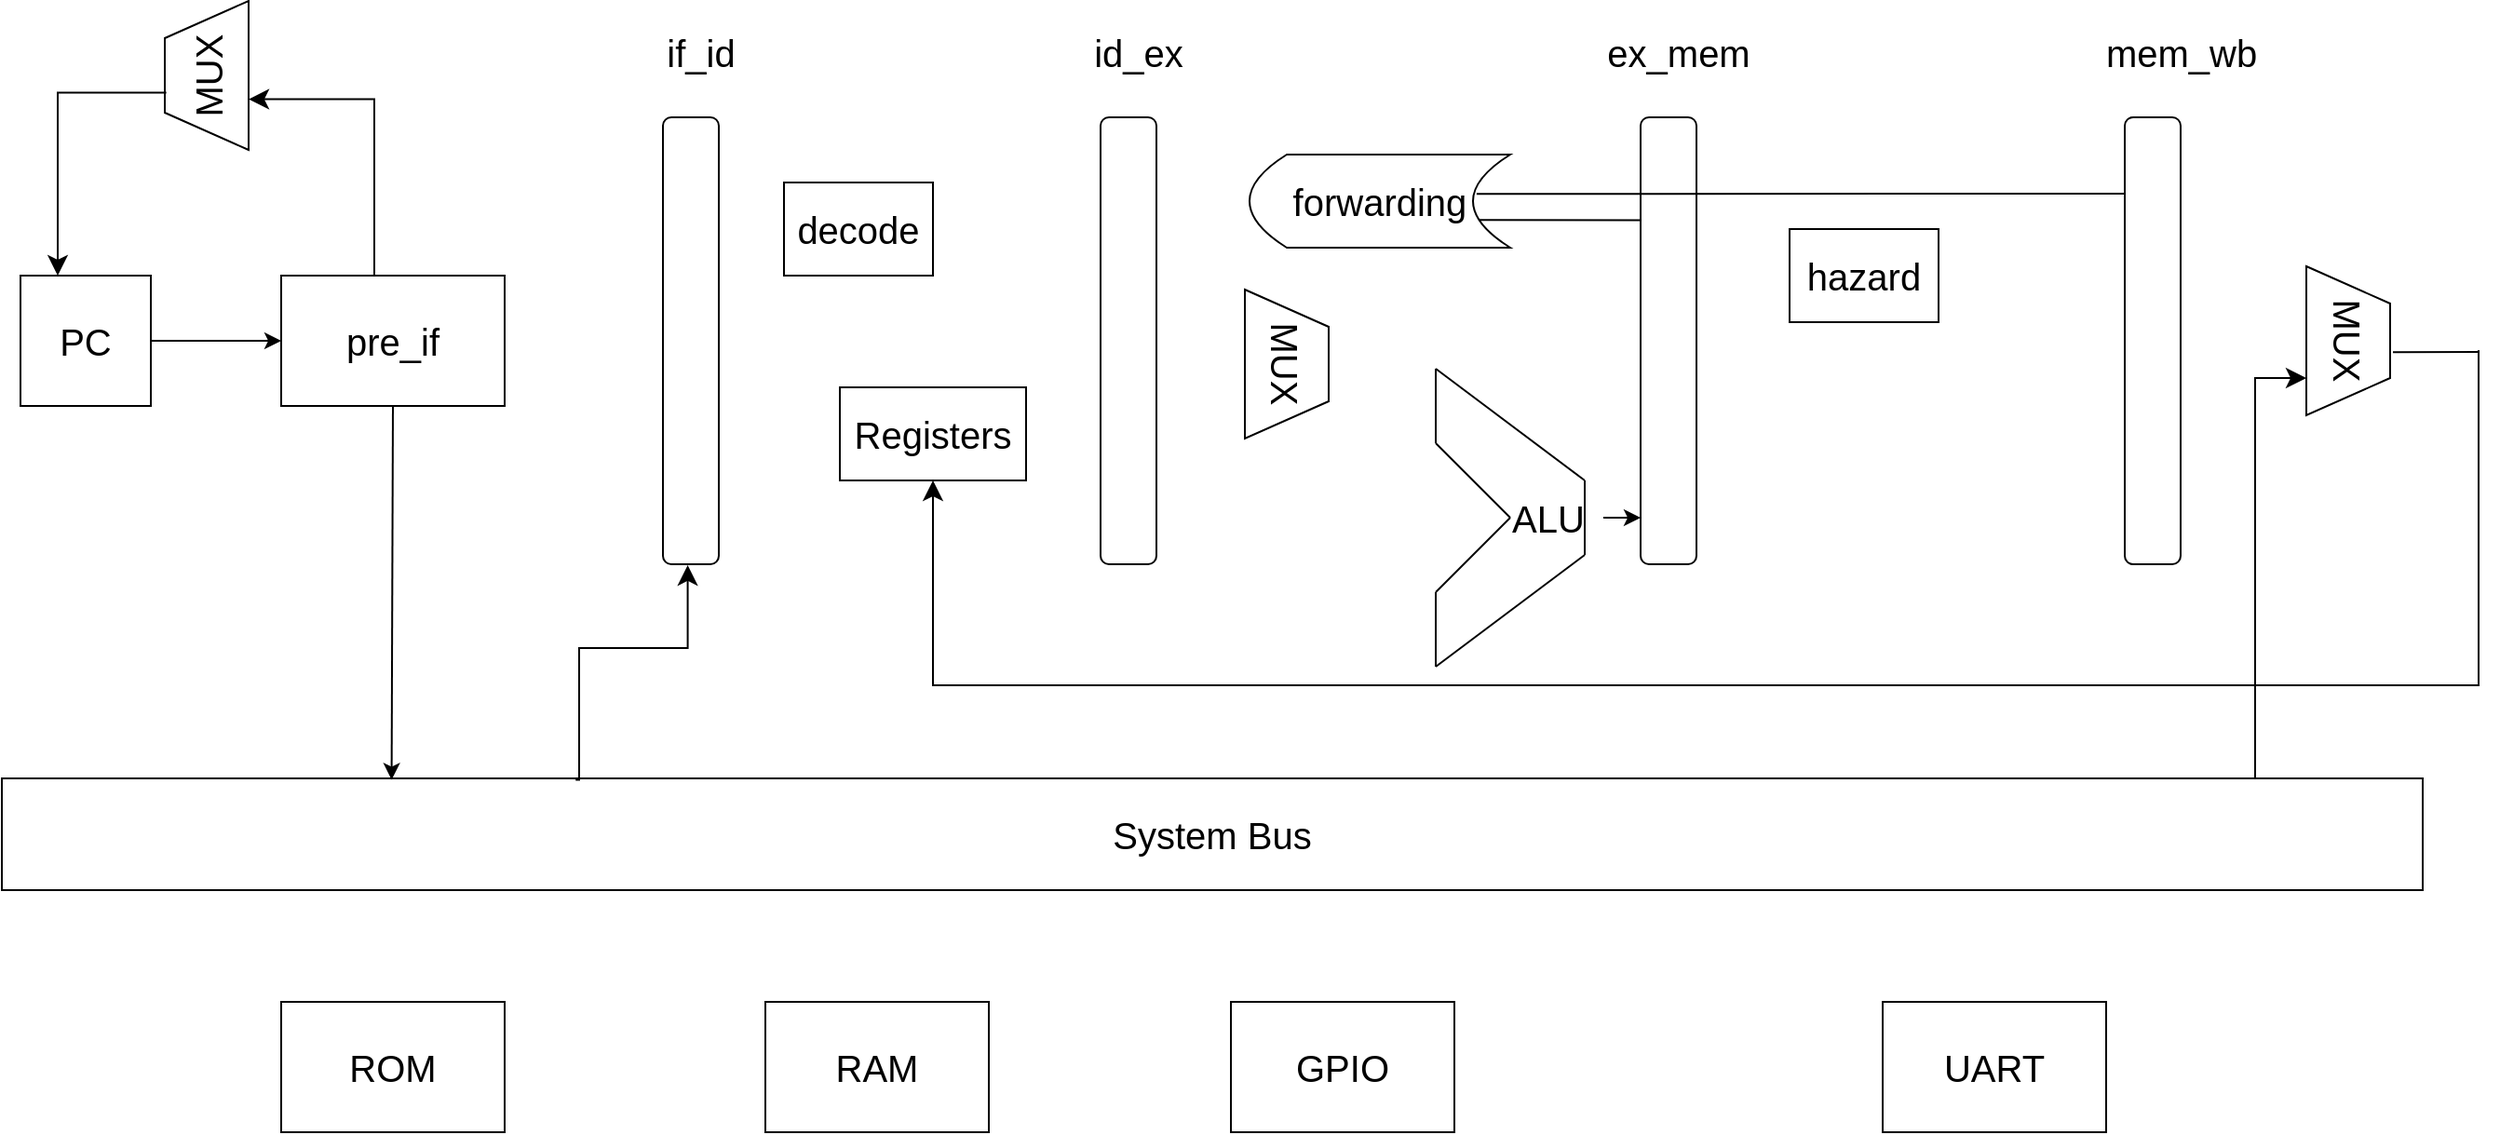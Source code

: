 <mxfile>
    <diagram id="7DqtxOf4fQ7l3X7-gScf" name="Page-1">
        <mxGraphModel dx="604" dy="403" grid="1" gridSize="10" guides="1" tooltips="1" connect="1" arrows="1" fold="1" page="1" pageScale="1" pageWidth="850" pageHeight="1100" math="0" shadow="0">
            <root>
                <mxCell id="0"/>
                <mxCell id="1" parent="0"/>
                <mxCell id="2" value="PC" style="whiteSpace=wrap;html=1;aspect=fixed;spacing=2;fontSize=20;" vertex="1" parent="1">
                    <mxGeometry x="80" y="590" width="70" height="70" as="geometry"/>
                </mxCell>
                <mxCell id="3" value="pre_if" style="rounded=0;whiteSpace=wrap;html=1;fontSize=20;" vertex="1" parent="1">
                    <mxGeometry x="220" y="590" width="120" height="70" as="geometry"/>
                </mxCell>
                <mxCell id="5" value="" style="rounded=1;whiteSpace=wrap;html=1;fontSize=20;" vertex="1" parent="1">
                    <mxGeometry x="425" y="505" width="30" height="240" as="geometry"/>
                </mxCell>
                <mxCell id="6" value="" style="rounded=1;whiteSpace=wrap;html=1;fontSize=20;" vertex="1" parent="1">
                    <mxGeometry x="660" y="505" width="30" height="240" as="geometry"/>
                </mxCell>
                <mxCell id="7" value="" style="rounded=1;whiteSpace=wrap;html=1;fontSize=20;" vertex="1" parent="1">
                    <mxGeometry x="950" y="505" width="30" height="240" as="geometry"/>
                </mxCell>
                <mxCell id="8" value="" style="rounded=1;whiteSpace=wrap;html=1;fontSize=20;" vertex="1" parent="1">
                    <mxGeometry x="1210" y="505" width="30" height="240" as="geometry"/>
                </mxCell>
                <mxCell id="9" value="System Bus" style="rounded=0;whiteSpace=wrap;html=1;fontSize=20;" vertex="1" parent="1">
                    <mxGeometry x="70" y="860" width="1300" height="60" as="geometry"/>
                </mxCell>
                <mxCell id="10" value="decode" style="rounded=0;whiteSpace=wrap;html=1;fontSize=20;" vertex="1" parent="1">
                    <mxGeometry x="490" y="540" width="80" height="50" as="geometry"/>
                </mxCell>
                <mxCell id="11" value="Registers" style="rounded=0;whiteSpace=wrap;html=1;fontSize=20;" vertex="1" parent="1">
                    <mxGeometry x="520" y="650" width="100" height="50" as="geometry"/>
                </mxCell>
                <mxCell id="12" value="forwarding" style="shape=dataStorage;whiteSpace=wrap;html=1;fixedSize=1;fontSize=20;" vertex="1" parent="1">
                    <mxGeometry x="740" y="525" width="140" height="50" as="geometry"/>
                </mxCell>
                <mxCell id="15" value="hazard" style="rounded=0;whiteSpace=wrap;html=1;fontSize=20;" vertex="1" parent="1">
                    <mxGeometry x="1030" y="565" width="80" height="50" as="geometry"/>
                </mxCell>
                <mxCell id="17" value="MUX" style="shape=trapezoid;perimeter=trapezoidPerimeter;whiteSpace=wrap;html=1;fixedSize=1;fontSize=20;rotation=-90;" vertex="1" parent="1">
                    <mxGeometry x="140" y="460" width="80" height="45" as="geometry"/>
                </mxCell>
                <mxCell id="18" value="MUX" style="shape=trapezoid;perimeter=trapezoidPerimeter;whiteSpace=wrap;html=1;fixedSize=1;fontSize=20;rotation=90;" vertex="1" parent="1">
                    <mxGeometry x="720" y="615" width="80" height="45" as="geometry"/>
                </mxCell>
                <mxCell id="61" value="" style="endArrow=none;html=1;fontSize=20;" edge="1" parent="1">
                    <mxGeometry width="50" height="50" relative="1" as="geometry">
                        <mxPoint x="840" y="680" as="sourcePoint"/>
                        <mxPoint x="840" y="640" as="targetPoint"/>
                    </mxGeometry>
                </mxCell>
                <mxCell id="62" value="" style="endArrow=none;html=1;fontSize=20;" edge="1" parent="1">
                    <mxGeometry width="50" height="50" relative="1" as="geometry">
                        <mxPoint x="880" y="720" as="sourcePoint"/>
                        <mxPoint x="840" y="680" as="targetPoint"/>
                    </mxGeometry>
                </mxCell>
                <mxCell id="63" value="" style="endArrow=none;html=1;fontSize=20;" edge="1" parent="1">
                    <mxGeometry width="50" height="50" relative="1" as="geometry">
                        <mxPoint x="840" y="640" as="sourcePoint"/>
                        <mxPoint x="920" y="700" as="targetPoint"/>
                    </mxGeometry>
                </mxCell>
                <mxCell id="64" value="" style="endArrow=none;html=1;fontSize=20;" edge="1" parent="1">
                    <mxGeometry width="50" height="50" relative="1" as="geometry">
                        <mxPoint x="840" y="800" as="sourcePoint"/>
                        <mxPoint x="840" y="760" as="targetPoint"/>
                    </mxGeometry>
                </mxCell>
                <mxCell id="65" value="" style="endArrow=none;html=1;fontSize=20;" edge="1" parent="1">
                    <mxGeometry width="50" height="50" relative="1" as="geometry">
                        <mxPoint x="840" y="760" as="sourcePoint"/>
                        <mxPoint x="880" y="720" as="targetPoint"/>
                    </mxGeometry>
                </mxCell>
                <mxCell id="66" value="" style="endArrow=none;html=1;fontSize=20;" edge="1" parent="1">
                    <mxGeometry width="50" height="50" relative="1" as="geometry">
                        <mxPoint x="840" y="800" as="sourcePoint"/>
                        <mxPoint x="920" y="740" as="targetPoint"/>
                    </mxGeometry>
                </mxCell>
                <mxCell id="67" value="" style="endArrow=none;html=1;fontSize=20;" edge="1" parent="1">
                    <mxGeometry width="50" height="50" relative="1" as="geometry">
                        <mxPoint x="920" y="740" as="sourcePoint"/>
                        <mxPoint x="920" y="700" as="targetPoint"/>
                    </mxGeometry>
                </mxCell>
                <mxCell id="68" value="MUX" style="shape=trapezoid;perimeter=trapezoidPerimeter;whiteSpace=wrap;html=1;fixedSize=1;fontSize=20;rotation=90;" vertex="1" parent="1">
                    <mxGeometry x="1290" y="602.5" width="80" height="45" as="geometry"/>
                </mxCell>
                <mxCell id="69" value="ROM" style="rounded=0;whiteSpace=wrap;html=1;fontSize=20;" vertex="1" parent="1">
                    <mxGeometry x="220" y="980" width="120" height="70" as="geometry"/>
                </mxCell>
                <mxCell id="70" value="RAM" style="rounded=0;whiteSpace=wrap;html=1;fontSize=20;" vertex="1" parent="1">
                    <mxGeometry x="480" y="980" width="120" height="70" as="geometry"/>
                </mxCell>
                <mxCell id="71" value="GPIO" style="rounded=0;whiteSpace=wrap;html=1;fontSize=20;" vertex="1" parent="1">
                    <mxGeometry x="730" y="980" width="120" height="70" as="geometry"/>
                </mxCell>
                <mxCell id="72" value="UART" style="rounded=0;whiteSpace=wrap;html=1;fontSize=20;" vertex="1" parent="1">
                    <mxGeometry x="1080" y="980" width="120" height="70" as="geometry"/>
                </mxCell>
                <mxCell id="73" value="ALU" style="text;html=1;align=center;verticalAlign=middle;resizable=0;points=[];autosize=1;strokeColor=none;fillColor=none;fontSize=20;" vertex="1" parent="1">
                    <mxGeometry x="870" y="700" width="60" height="40" as="geometry"/>
                </mxCell>
                <mxCell id="74" value="mem_wb" style="text;html=1;align=center;verticalAlign=middle;resizable=0;points=[];autosize=1;strokeColor=none;fillColor=none;fontSize=20;" vertex="1" parent="1">
                    <mxGeometry x="1190" y="450" width="100" height="40" as="geometry"/>
                </mxCell>
                <mxCell id="75" value="ex_mem" style="text;html=1;align=center;verticalAlign=middle;resizable=0;points=[];autosize=1;strokeColor=none;fillColor=none;fontSize=20;" vertex="1" parent="1">
                    <mxGeometry x="920" y="450" width="100" height="40" as="geometry"/>
                </mxCell>
                <mxCell id="76" value="id_ex" style="text;html=1;align=center;verticalAlign=middle;resizable=0;points=[];autosize=1;strokeColor=none;fillColor=none;fontSize=20;" vertex="1" parent="1">
                    <mxGeometry x="645" y="450" width="70" height="40" as="geometry"/>
                </mxCell>
                <mxCell id="77" value="if_id" style="text;html=1;align=center;verticalAlign=middle;resizable=0;points=[];autosize=1;strokeColor=none;fillColor=none;fontSize=20;" vertex="1" parent="1">
                    <mxGeometry x="415" y="450" width="60" height="40" as="geometry"/>
                </mxCell>
                <mxCell id="78" value="" style="endArrow=classic;html=1;fontSize=20;exitX=0.5;exitY=1;exitDx=0;exitDy=0;entryX=0.161;entryY=0.012;entryDx=0;entryDy=0;entryPerimeter=0;" edge="1" parent="1" source="3" target="9">
                    <mxGeometry width="50" height="50" relative="1" as="geometry">
                        <mxPoint x="100" y="800" as="sourcePoint"/>
                        <mxPoint x="150" y="750" as="targetPoint"/>
                    </mxGeometry>
                </mxCell>
                <mxCell id="79" value="" style="edgeStyle=segmentEdgeStyle;endArrow=classic;html=1;curved=0;rounded=0;endSize=8;startSize=8;fontSize=20;exitX=0.237;exitY=0.012;exitDx=0;exitDy=0;exitPerimeter=0;entryX=0.443;entryY=1.002;entryDx=0;entryDy=0;entryPerimeter=0;" edge="1" parent="1" source="9" target="5">
                    <mxGeometry width="50" height="50" relative="1" as="geometry">
                        <mxPoint x="420" y="370" as="sourcePoint"/>
                        <mxPoint x="450" y="790" as="targetPoint"/>
                        <Array as="points">
                            <mxPoint x="380" y="861"/>
                            <mxPoint x="380" y="790"/>
                            <mxPoint x="438" y="790"/>
                        </Array>
                    </mxGeometry>
                </mxCell>
                <mxCell id="80" value="" style="edgeStyle=segmentEdgeStyle;endArrow=classic;html=1;curved=0;rounded=0;endSize=8;startSize=8;fontSize=20;entryX=0.75;entryY=1;entryDx=0;entryDy=0;" edge="1" parent="1" source="9" target="68">
                    <mxGeometry width="50" height="50" relative="1" as="geometry">
                        <mxPoint x="1140" y="840" as="sourcePoint"/>
                        <mxPoint x="1280" y="640" as="targetPoint"/>
                        <Array as="points">
                            <mxPoint x="1280" y="645"/>
                        </Array>
                    </mxGeometry>
                </mxCell>
                <mxCell id="82" value="" style="edgeStyle=elbowEdgeStyle;elbow=vertical;endArrow=classic;html=1;curved=0;rounded=0;endSize=8;startSize=8;fontSize=20;entryX=0.5;entryY=1;entryDx=0;entryDy=0;" edge="1" parent="1" target="11">
                    <mxGeometry width="50" height="50" relative="1" as="geometry">
                        <mxPoint x="1400" y="630" as="sourcePoint"/>
                        <mxPoint x="670" y="750" as="targetPoint"/>
                        <Array as="points">
                            <mxPoint x="540" y="810"/>
                            <mxPoint x="520" y="830"/>
                            <mxPoint x="1410" y="800"/>
                            <mxPoint x="1410" y="810"/>
                            <mxPoint x="1440" y="810"/>
                            <mxPoint x="1450" y="800"/>
                            <mxPoint x="1390" y="780"/>
                        </Array>
                    </mxGeometry>
                </mxCell>
                <mxCell id="84" value="" style="endArrow=none;html=1;fontSize=20;exitX=0.576;exitY=-0.033;exitDx=0;exitDy=0;exitPerimeter=0;" edge="1" parent="1" source="68">
                    <mxGeometry width="50" height="50" relative="1" as="geometry">
                        <mxPoint x="1350" y="640" as="sourcePoint"/>
                        <mxPoint x="1400" y="631" as="targetPoint"/>
                    </mxGeometry>
                </mxCell>
                <mxCell id="85" value="" style="endArrow=classic;html=1;fontSize=20;" edge="1" parent="1" source="73">
                    <mxGeometry width="50" height="50" relative="1" as="geometry">
                        <mxPoint x="950" y="780" as="sourcePoint"/>
                        <mxPoint x="950" y="720" as="targetPoint"/>
                    </mxGeometry>
                </mxCell>
                <mxCell id="86" value="" style="endArrow=none;html=1;fontSize=20;entryX=0.011;entryY=0.171;entryDx=0;entryDy=0;entryPerimeter=0;exitX=0.871;exitY=0.422;exitDx=0;exitDy=0;exitPerimeter=0;" edge="1" parent="1" source="12" target="8">
                    <mxGeometry width="50" height="50" relative="1" as="geometry">
                        <mxPoint x="860" y="550" as="sourcePoint"/>
                        <mxPoint x="910" y="500" as="targetPoint"/>
                    </mxGeometry>
                </mxCell>
                <mxCell id="87" value="" style="endArrow=none;html=1;fontSize=20;entryX=0.008;entryY=0.23;entryDx=0;entryDy=0;exitX=0.882;exitY=0.702;exitDx=0;exitDy=0;exitPerimeter=0;entryPerimeter=0;" edge="1" parent="1" source="12" target="7">
                    <mxGeometry width="50" height="50" relative="1" as="geometry">
                        <mxPoint x="880" y="570" as="sourcePoint"/>
                        <mxPoint x="930" y="520" as="targetPoint"/>
                    </mxGeometry>
                </mxCell>
                <mxCell id="88" value="" style="edgeStyle=elbowEdgeStyle;elbow=horizontal;endArrow=classic;html=1;curved=0;rounded=0;endSize=8;startSize=8;fontSize=20;exitX=0.385;exitY=0.018;exitDx=0;exitDy=0;exitPerimeter=0;" edge="1" parent="1" source="17">
                    <mxGeometry width="50" height="50" relative="1" as="geometry">
                        <mxPoint x="150" y="490" as="sourcePoint"/>
                        <mxPoint x="100" y="590" as="targetPoint"/>
                        <Array as="points">
                            <mxPoint x="100" y="570"/>
                            <mxPoint x="100" y="470"/>
                        </Array>
                    </mxGeometry>
                </mxCell>
                <mxCell id="90" value="" style="endArrow=classic;html=1;fontSize=20;exitX=1;exitY=0.5;exitDx=0;exitDy=0;entryX=0;entryY=0.5;entryDx=0;entryDy=0;" edge="1" parent="1" source="2" target="3">
                    <mxGeometry width="50" height="50" relative="1" as="geometry">
                        <mxPoint x="190" y="640" as="sourcePoint"/>
                        <mxPoint x="240" y="590" as="targetPoint"/>
                    </mxGeometry>
                </mxCell>
                <mxCell id="91" value="" style="edgeStyle=segmentEdgeStyle;endArrow=classic;html=1;curved=0;rounded=0;endSize=8;startSize=8;fontSize=20;exitX=0.5;exitY=0;exitDx=0;exitDy=0;entryX=0.34;entryY=1;entryDx=0;entryDy=0;entryPerimeter=0;" edge="1" parent="1" source="3" target="17">
                    <mxGeometry width="50" height="50" relative="1" as="geometry">
                        <mxPoint x="120" y="620" as="sourcePoint"/>
                        <mxPoint x="170" y="570" as="targetPoint"/>
                        <Array as="points">
                            <mxPoint x="270" y="590"/>
                            <mxPoint x="270" y="495"/>
                        </Array>
                    </mxGeometry>
                </mxCell>
            </root>
        </mxGraphModel>
    </diagram>
</mxfile>